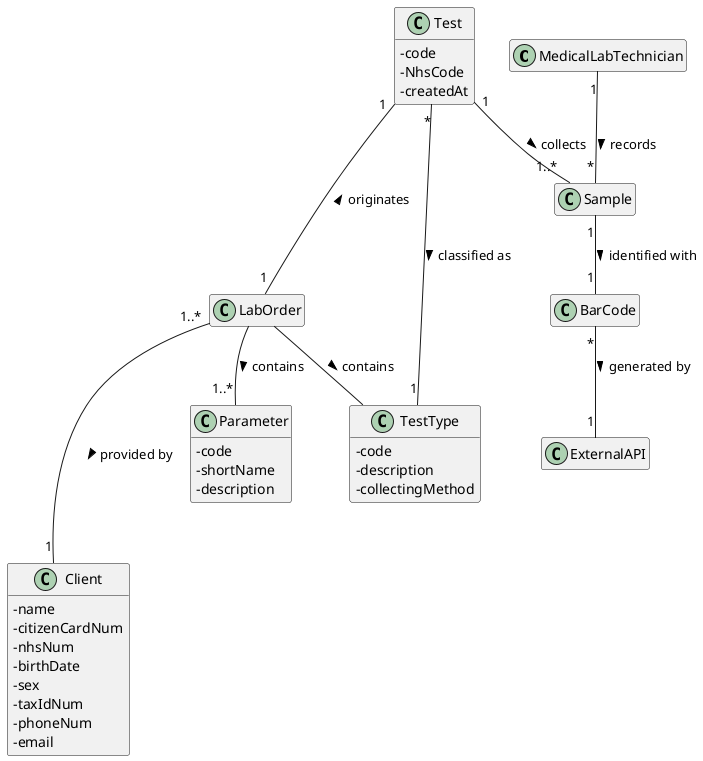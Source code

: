 @startuml

skinparam classAttributeIconSize 0
hide empty methods
hide empty attributes

class MedicalLabTechnician{}

class Sample{}

class Test{
- code
- NhsCode
- createdAt
}

class BarCode {}

class ExternalAPI{}

class LabOrder{}

class Client{
- name
- citizenCardNum
- nhsNum
- birthDate
- sex
- taxIdNum
- phoneNum
- email
}

class TestType{
- code
- description
- collectingMethod
}

class Parameter {
  -code
  -shortName
  -description
}




MedicalLabTechnician "1" -- "*" Sample : records >
Sample "1" -- "1" BarCode : identified with >
BarCode "*" -- "1" ExternalAPI : generated by >
Test "1" -- "1..*" Sample : collects >
Test "1" --- "1" LabOrder : originates <
LabOrder "1..*" --- "1" Client : provided by >
Test "*" -- "1" TestType : classified as >

LabOrder -- TestType : contains >
LabOrder -- "1..*" Parameter : contains >


@enduml